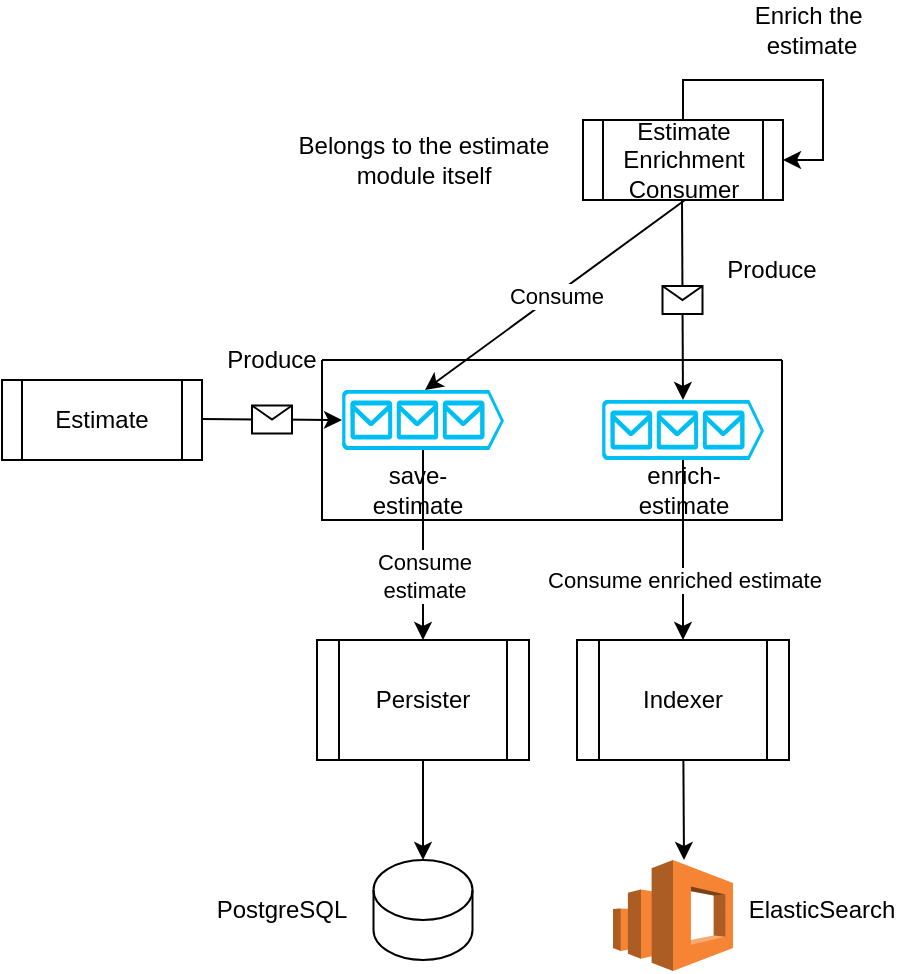 <mxfile version="20.8.4" type="device"><diagram id="mP6oO65WO6vDLqnwr-W9" name="Page-1"><mxGraphModel dx="826" dy="672" grid="1" gridSize="10" guides="1" tooltips="1" connect="1" arrows="1" fold="1" page="1" pageScale="1" pageWidth="827" pageHeight="1169" math="0" shadow="0"><root><mxCell id="0"/><mxCell id="1" parent="0"/><mxCell id="vpTZRSUyZ0-t3jZkACm6-1" value="" style="verticalLabelPosition=bottom;html=1;verticalAlign=top;align=center;strokeColor=none;fillColor=#00BEF2;shape=mxgraph.azure.queue_generic;pointerEvents=1;" vertex="1" parent="1"><mxGeometry x="310" y="215" width="81" height="30" as="geometry"/></mxCell><mxCell id="vpTZRSUyZ0-t3jZkACm6-2" value="Estimate" style="shape=process;whiteSpace=wrap;html=1;backgroundOutline=1;" vertex="1" parent="1"><mxGeometry x="140" y="210" width="100" height="40" as="geometry"/></mxCell><mxCell id="vpTZRSUyZ0-t3jZkACm6-3" value="" style="verticalLabelPosition=bottom;html=1;verticalAlign=top;align=center;strokeColor=none;fillColor=#00BEF2;shape=mxgraph.azure.queue_generic;pointerEvents=1;" vertex="1" parent="1"><mxGeometry x="440" y="220" width="81" height="30" as="geometry"/></mxCell><mxCell id="vpTZRSUyZ0-t3jZkACm6-4" value="Estimate&lt;br&gt;Enrichment&lt;br&gt;Consumer" style="shape=process;whiteSpace=wrap;html=1;backgroundOutline=1;" vertex="1" parent="1"><mxGeometry x="430.5" y="80" width="100" height="40" as="geometry"/></mxCell><mxCell id="vpTZRSUyZ0-t3jZkACm6-6" value="" style="endArrow=classic;html=1;rounded=0;" edge="1" parent="1"><mxGeometry relative="1" as="geometry"><mxPoint x="240" y="229.5" as="sourcePoint"/><mxPoint x="310" y="230" as="targetPoint"/></mxGeometry></mxCell><mxCell id="vpTZRSUyZ0-t3jZkACm6-7" value="" style="shape=message;html=1;outlineConnect=0;" vertex="1" parent="vpTZRSUyZ0-t3jZkACm6-6"><mxGeometry width="20" height="14" relative="1" as="geometry"><mxPoint x="-10" y="-7" as="offset"/></mxGeometry></mxCell><mxCell id="vpTZRSUyZ0-t3jZkACm6-8" value="Produce" style="text;html=1;strokeColor=none;fillColor=none;align=center;verticalAlign=middle;whiteSpace=wrap;rounded=0;" vertex="1" parent="1"><mxGeometry x="240" y="185" width="70" height="30" as="geometry"/></mxCell><mxCell id="vpTZRSUyZ0-t3jZkACm6-9" value="save-estimate" style="text;html=1;strokeColor=none;fillColor=none;align=center;verticalAlign=middle;whiteSpace=wrap;rounded=0;" vertex="1" parent="1"><mxGeometry x="310" y="250" width="75.5" height="30" as="geometry"/></mxCell><mxCell id="vpTZRSUyZ0-t3jZkACm6-10" value="" style="endArrow=classic;html=1;rounded=0;exitX=0.5;exitY=1;exitDx=0;exitDy=0;entryX=0.5;entryY=0;entryDx=0;entryDy=0;entryPerimeter=0;" edge="1" parent="1"><mxGeometry relative="1" as="geometry"><mxPoint x="481.5" y="120" as="sourcePoint"/><mxPoint x="351.5" y="215" as="targetPoint"/></mxGeometry></mxCell><mxCell id="vpTZRSUyZ0-t3jZkACm6-11" value="Consume" style="edgeLabel;resizable=0;html=1;align=center;verticalAlign=middle;" connectable="0" vertex="1" parent="vpTZRSUyZ0-t3jZkACm6-10"><mxGeometry relative="1" as="geometry"/></mxCell><mxCell id="vpTZRSUyZ0-t3jZkACm6-13" style="edgeStyle=orthogonalEdgeStyle;rounded=0;orthogonalLoop=1;jettySize=auto;html=1;exitX=0.5;exitY=0;exitDx=0;exitDy=0;entryX=1;entryY=0.5;entryDx=0;entryDy=0;" edge="1" parent="1" source="vpTZRSUyZ0-t3jZkACm6-4" target="vpTZRSUyZ0-t3jZkACm6-4"><mxGeometry relative="1" as="geometry"/></mxCell><mxCell id="vpTZRSUyZ0-t3jZkACm6-14" value="Enrich the&amp;nbsp;&lt;br&gt;estimate" style="text;html=1;strokeColor=none;fillColor=none;align=center;verticalAlign=middle;whiteSpace=wrap;rounded=0;" vertex="1" parent="1"><mxGeometry x="510" y="20" width="70" height="30" as="geometry"/></mxCell><mxCell id="vpTZRSUyZ0-t3jZkACm6-18" value="" style="endArrow=classic;html=1;rounded=0;entryX=0.5;entryY=0;entryDx=0;entryDy=0;entryPerimeter=0;" edge="1" parent="1" target="vpTZRSUyZ0-t3jZkACm6-3"><mxGeometry relative="1" as="geometry"><mxPoint x="480" y="120" as="sourcePoint"/><mxPoint x="460" y="320" as="targetPoint"/></mxGeometry></mxCell><mxCell id="vpTZRSUyZ0-t3jZkACm6-19" value="" style="shape=message;html=1;outlineConnect=0;" vertex="1" parent="vpTZRSUyZ0-t3jZkACm6-18"><mxGeometry width="20" height="14" relative="1" as="geometry"><mxPoint x="-10" y="-7" as="offset"/></mxGeometry></mxCell><mxCell id="vpTZRSUyZ0-t3jZkACm6-20" value="Produce" style="text;html=1;strokeColor=none;fillColor=none;align=center;verticalAlign=middle;whiteSpace=wrap;rounded=0;" vertex="1" parent="1"><mxGeometry x="490" y="140" width="70" height="30" as="geometry"/></mxCell><mxCell id="vpTZRSUyZ0-t3jZkACm6-21" value="enrich-estimate" style="text;html=1;strokeColor=none;fillColor=none;align=center;verticalAlign=middle;whiteSpace=wrap;rounded=0;" vertex="1" parent="1"><mxGeometry x="445.5" y="250" width="70" height="30" as="geometry"/></mxCell><mxCell id="vpTZRSUyZ0-t3jZkACm6-22" value="Persister" style="shape=process;whiteSpace=wrap;html=1;backgroundOutline=1;" vertex="1" parent="1"><mxGeometry x="297.5" y="340" width="106" height="60" as="geometry"/></mxCell><mxCell id="vpTZRSUyZ0-t3jZkACm6-23" value="Indexer" style="shape=process;whiteSpace=wrap;html=1;backgroundOutline=1;" vertex="1" parent="1"><mxGeometry x="427.5" y="340" width="106" height="60" as="geometry"/></mxCell><mxCell id="vpTZRSUyZ0-t3jZkACm6-24" value="" style="endArrow=classic;html=1;rounded=0;exitX=0.5;exitY=1;exitDx=0;exitDy=0;entryX=0.5;entryY=0;entryDx=0;entryDy=0;exitPerimeter=0;" edge="1" parent="1" source="vpTZRSUyZ0-t3jZkACm6-1" target="vpTZRSUyZ0-t3jZkACm6-22"><mxGeometry relative="1" as="geometry"><mxPoint x="360" y="320" as="sourcePoint"/><mxPoint x="460" y="320" as="targetPoint"/></mxGeometry></mxCell><mxCell id="vpTZRSUyZ0-t3jZkACm6-25" value="Consume&lt;br&gt;estimate" style="edgeLabel;resizable=0;html=1;align=center;verticalAlign=middle;" connectable="0" vertex="1" parent="vpTZRSUyZ0-t3jZkACm6-24"><mxGeometry relative="1" as="geometry"><mxPoint y="15" as="offset"/></mxGeometry></mxCell><mxCell id="vpTZRSUyZ0-t3jZkACm6-27" value="" style="shape=cylinder3;whiteSpace=wrap;html=1;boundedLbl=1;backgroundOutline=1;size=15;" vertex="1" parent="1"><mxGeometry x="325.75" y="450" width="49.5" height="50" as="geometry"/></mxCell><mxCell id="vpTZRSUyZ0-t3jZkACm6-28" value="" style="endArrow=classic;html=1;rounded=0;entryX=0.5;entryY=0;entryDx=0;entryDy=0;entryPerimeter=0;exitX=0.5;exitY=1;exitDx=0;exitDy=0;" edge="1" parent="1" source="vpTZRSUyZ0-t3jZkACm6-22" target="vpTZRSUyZ0-t3jZkACm6-27"><mxGeometry width="50" height="50" relative="1" as="geometry"><mxPoint x="390" y="340" as="sourcePoint"/><mxPoint x="440" y="290" as="targetPoint"/></mxGeometry></mxCell><mxCell id="vpTZRSUyZ0-t3jZkACm6-29" value="" style="swimlane;startSize=0;" vertex="1" parent="1"><mxGeometry x="300" y="200" width="230" height="80" as="geometry"/></mxCell><mxCell id="vpTZRSUyZ0-t3jZkACm6-30" value="" style="endArrow=classic;html=1;rounded=0;exitX=0.5;exitY=0;exitDx=0;exitDy=0;entryX=0.5;entryY=0;entryDx=0;entryDy=0;" edge="1" parent="1" source="vpTZRSUyZ0-t3jZkACm6-21" target="vpTZRSUyZ0-t3jZkACm6-23"><mxGeometry relative="1" as="geometry"><mxPoint x="360" y="320" as="sourcePoint"/><mxPoint x="460" y="320" as="targetPoint"/></mxGeometry></mxCell><mxCell id="vpTZRSUyZ0-t3jZkACm6-31" value="Consume enriched estimate" style="edgeLabel;resizable=0;html=1;align=center;verticalAlign=middle;" connectable="0" vertex="1" parent="vpTZRSUyZ0-t3jZkACm6-30"><mxGeometry relative="1" as="geometry"><mxPoint y="15" as="offset"/></mxGeometry></mxCell><mxCell id="vpTZRSUyZ0-t3jZkACm6-32" value="" style="outlineConnect=0;dashed=0;verticalLabelPosition=bottom;verticalAlign=top;align=center;html=1;shape=mxgraph.aws3.elasticsearch_service;fillColor=#F58534;gradientColor=none;" vertex="1" parent="1"><mxGeometry x="445.5" y="450" width="60" height="55.5" as="geometry"/></mxCell><mxCell id="vpTZRSUyZ0-t3jZkACm6-33" value="" style="endArrow=classic;html=1;rounded=0;" edge="1" parent="1" source="vpTZRSUyZ0-t3jZkACm6-23"><mxGeometry width="50" height="50" relative="1" as="geometry"><mxPoint x="465.5" y="440" as="sourcePoint"/><mxPoint x="481" y="450" as="targetPoint"/></mxGeometry></mxCell><mxCell id="vpTZRSUyZ0-t3jZkACm6-34" value="PostgreSQL" style="text;html=1;strokeColor=none;fillColor=none;align=center;verticalAlign=middle;whiteSpace=wrap;rounded=0;" vertex="1" parent="1"><mxGeometry x="250" y="460" width="60" height="30" as="geometry"/></mxCell><mxCell id="vpTZRSUyZ0-t3jZkACm6-35" value="ElasticSearch" style="text;html=1;strokeColor=none;fillColor=none;align=center;verticalAlign=middle;whiteSpace=wrap;rounded=0;" vertex="1" parent="1"><mxGeometry x="520" y="460" width="60" height="30" as="geometry"/></mxCell><mxCell id="vpTZRSUyZ0-t3jZkACm6-36" value="Belongs to the estimate module itself" style="text;html=1;strokeColor=none;fillColor=none;align=center;verticalAlign=middle;whiteSpace=wrap;rounded=0;" vertex="1" parent="1"><mxGeometry x="285.5" y="85" width="130" height="30" as="geometry"/></mxCell></root></mxGraphModel></diagram></mxfile>